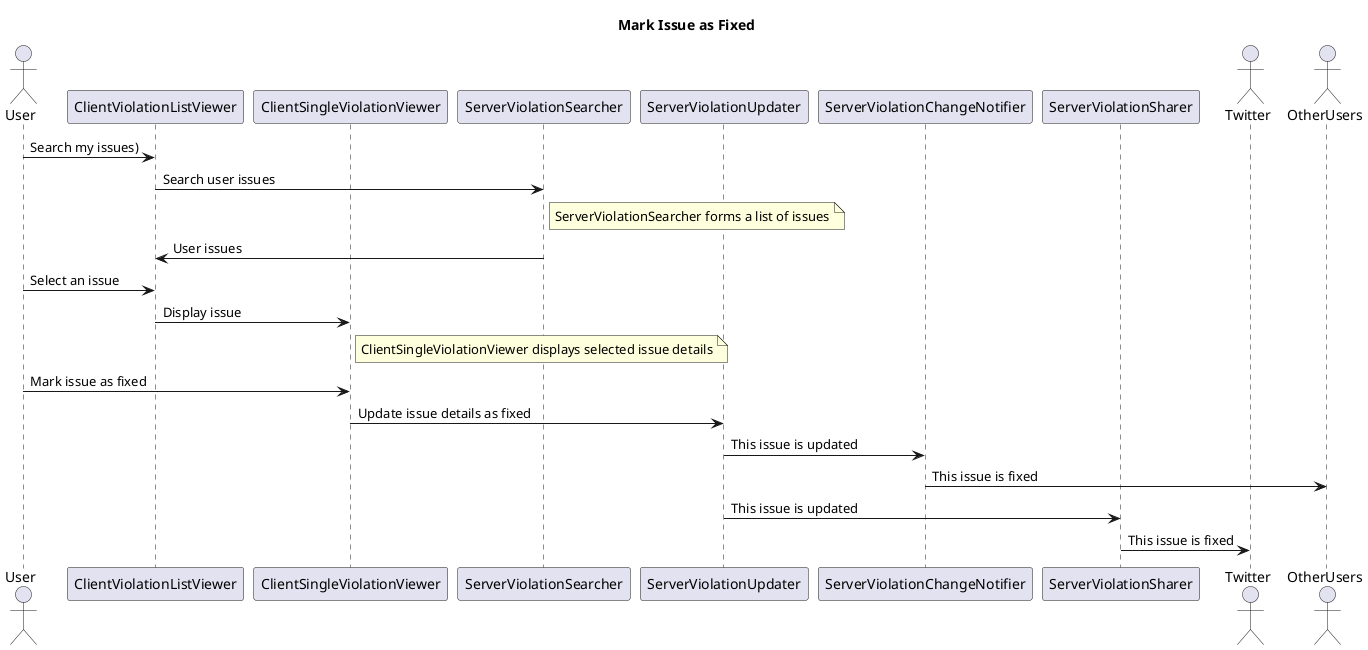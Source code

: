 @startuml

title Mark Issue as Fixed

actor User
participant ClientViolationListViewer
participant ClientSingleViolationViewer
participant ServerViolationSearcher
participant ServerViolationUpdater
participant ServerViolationChangeNotifier
participant ServerViolationSharer
actor Twitter
actor OtherUsers

User->ClientViolationListViewer: Search my issues)
ClientViolationListViewer->ServerViolationSearcher: Search user issues
note right of ServerViolationSearcher: ServerViolationSearcher forms a list of issues
ServerViolationSearcher->ClientViolationListViewer: User issues
User->ClientViolationListViewer: Select an issue
ClientViolationListViewer->ClientSingleViolationViewer: Display issue
note right of ClientSingleViolationViewer: ClientSingleViolationViewer displays selected issue details
User->ClientSingleViolationViewer: Mark issue as fixed
ClientSingleViolationViewer->ServerViolationUpdater: Update issue details as fixed
ServerViolationUpdater->ServerViolationChangeNotifier: This issue is updated
ServerViolationChangeNotifier->OtherUsers: This issue is fixed
ServerViolationUpdater->ServerViolationSharer: This issue is updated
ServerViolationSharer->Twitter: This issue is fixed

@enduml
